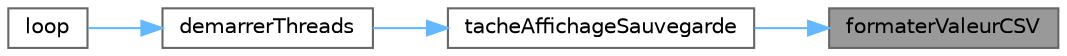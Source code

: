 digraph "formaterValeurCSV"
{
 // INTERACTIVE_SVG=YES
 // LATEX_PDF_SIZE
  bgcolor="transparent";
  edge [fontname=Helvetica,fontsize=10,labelfontname=Helvetica,labelfontsize=10];
  node [fontname=Helvetica,fontsize=10,shape=box,height=0.2,width=0.4];
  rankdir="RL";
  Node1 [id="Node000001",label="formaterValeurCSV",height=0.2,width=0.4,color="gray40", fillcolor="grey60", style="filled", fontcolor="black",tooltip="Formate une valeur pour export CSV."];
  Node1 -> Node2 [id="edge1_Node000001_Node000002",dir="back",color="steelblue1",style="solid",tooltip=" "];
  Node2 [id="Node000002",label="tacheAffichageSauvegarde",height=0.2,width=0.4,color="grey40", fillcolor="white", style="filled",URL="$_mesure___r_e_s___s_i_m_p_l_e_8ino.html#a8234cf882017f42811473aa035ddb0cc",tooltip="Thread d'affichage LCD et sauvegarde SD."];
  Node2 -> Node3 [id="edge2_Node000002_Node000003",dir="back",color="steelblue1",style="solid",tooltip=" "];
  Node3 [id="Node000003",label="demarrerThreads",height=0.2,width=0.4,color="grey40", fillcolor="white", style="filled",URL="$_mesure___r_e_s___s_i_m_p_l_e_8ino.html#a16ada3623dbae3b31d44cd17530e7285",tooltip="Démarre les threads d'acquisition et d'affichage."];
  Node3 -> Node4 [id="edge3_Node000003_Node000004",dir="back",color="steelblue1",style="solid",tooltip=" "];
  Node4 [id="Node000004",label="loop",height=0.2,width=0.4,color="grey40", fillcolor="white", style="filled",URL="$_mesure___r_e_s___s_i_m_p_l_e_8ino.html#afe461d27b9c48d5921c00d521181f12f",tooltip="Boucle principale du programme."];
}
